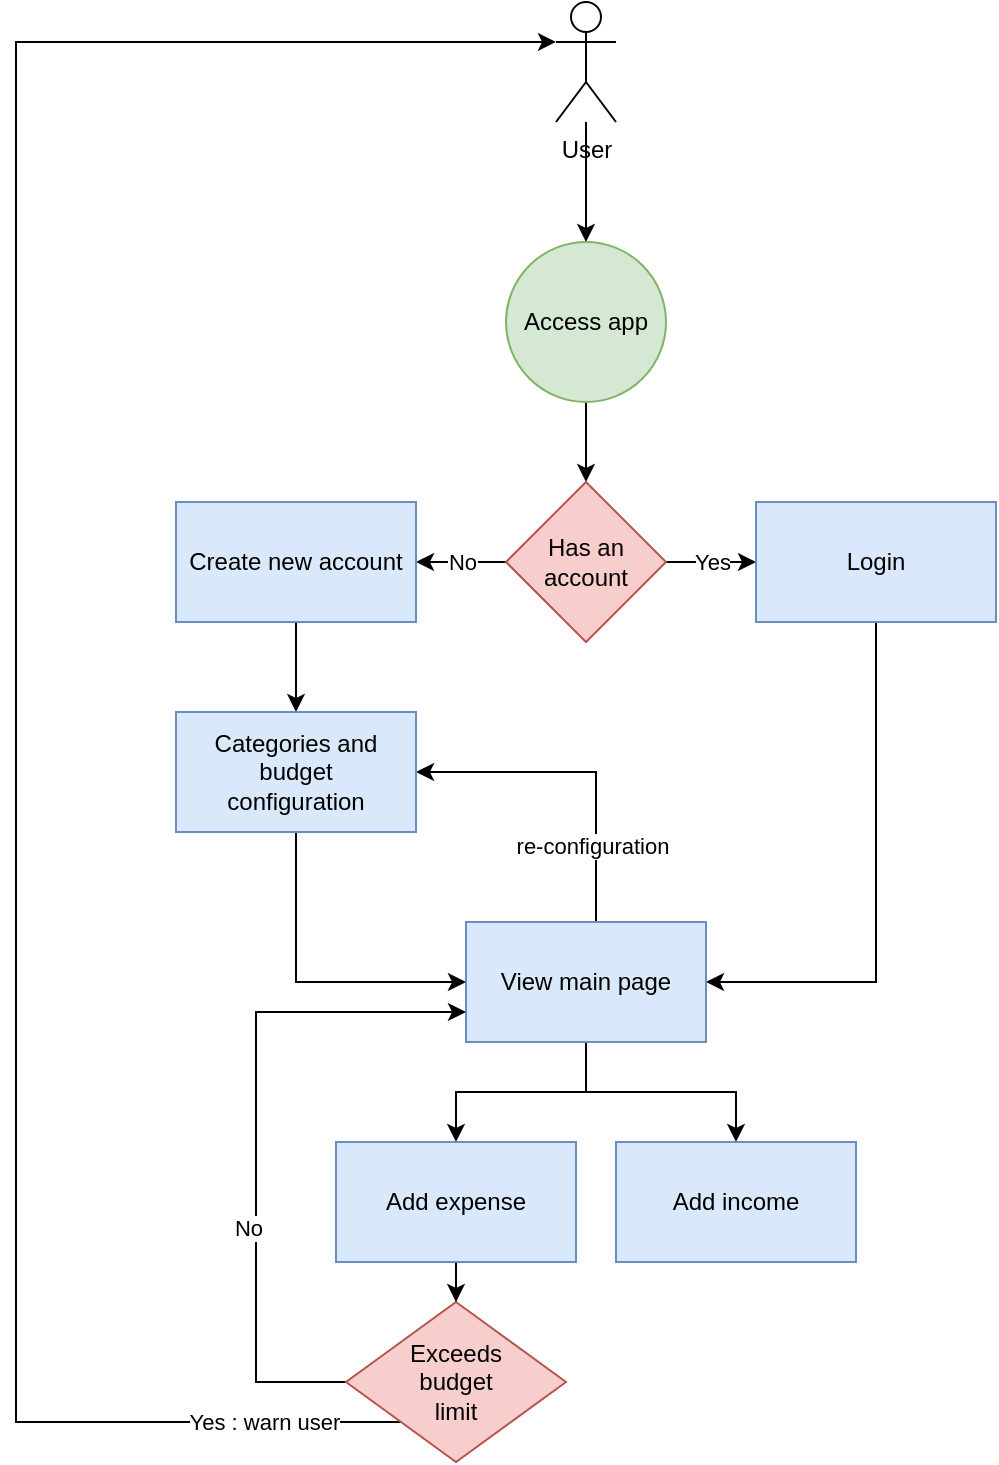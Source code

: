 <mxfile version="21.0.2" type="device"><diagram name="Page-1" id="M0disgDoKEuDskNBbagw"><mxGraphModel dx="954" dy="623" grid="1" gridSize="10" guides="1" tooltips="1" connect="1" arrows="1" fold="1" page="1" pageScale="1" pageWidth="827" pageHeight="1169" math="0" shadow="0"><root><mxCell id="0"/><mxCell id="1" parent="0"/><mxCell id="FfKEmiM-ORtE9FBb8O3w-10" style="edgeStyle=orthogonalEdgeStyle;rounded=0;orthogonalLoop=1;jettySize=auto;html=1;entryX=0.5;entryY=0;entryDx=0;entryDy=0;" edge="1" parent="1" source="FfKEmiM-ORtE9FBb8O3w-8"><mxGeometry relative="1" as="geometry"><mxPoint x="315" y="290" as="targetPoint"/></mxGeometry></mxCell><mxCell id="FfKEmiM-ORtE9FBb8O3w-8" value="User" style="shape=umlActor;verticalLabelPosition=bottom;verticalAlign=top;html=1;outlineConnect=0;" vertex="1" parent="1"><mxGeometry x="300" y="170" width="30" height="60" as="geometry"/></mxCell><mxCell id="FfKEmiM-ORtE9FBb8O3w-16" style="edgeStyle=orthogonalEdgeStyle;rounded=0;orthogonalLoop=1;jettySize=auto;html=1;entryX=0.5;entryY=0;entryDx=0;entryDy=0;" edge="1" parent="1" source="FfKEmiM-ORtE9FBb8O3w-13" target="FfKEmiM-ORtE9FBb8O3w-15"><mxGeometry relative="1" as="geometry"/></mxCell><mxCell id="FfKEmiM-ORtE9FBb8O3w-13" value="Access app" style="ellipse;whiteSpace=wrap;html=1;aspect=fixed;fillColor=#d5e8d4;strokeColor=#82b366;" vertex="1" parent="1"><mxGeometry x="275" y="290" width="80" height="80" as="geometry"/></mxCell><mxCell id="FfKEmiM-ORtE9FBb8O3w-18" value="Yes" style="edgeStyle=orthogonalEdgeStyle;rounded=0;orthogonalLoop=1;jettySize=auto;html=1;" edge="1" parent="1" source="FfKEmiM-ORtE9FBb8O3w-15" target="FfKEmiM-ORtE9FBb8O3w-17"><mxGeometry relative="1" as="geometry"/></mxCell><mxCell id="FfKEmiM-ORtE9FBb8O3w-20" value="No" style="edgeStyle=orthogonalEdgeStyle;rounded=0;orthogonalLoop=1;jettySize=auto;html=1;entryX=1;entryY=0.5;entryDx=0;entryDy=0;" edge="1" parent="1" source="FfKEmiM-ORtE9FBb8O3w-15" target="FfKEmiM-ORtE9FBb8O3w-19"><mxGeometry relative="1" as="geometry"/></mxCell><mxCell id="FfKEmiM-ORtE9FBb8O3w-15" value="Has an account" style="rhombus;whiteSpace=wrap;html=1;fillColor=#f8cecc;strokeColor=#b85450;" vertex="1" parent="1"><mxGeometry x="275" y="410" width="80" height="80" as="geometry"/></mxCell><mxCell id="FfKEmiM-ORtE9FBb8O3w-27" style="edgeStyle=orthogonalEdgeStyle;rounded=0;orthogonalLoop=1;jettySize=auto;html=1;entryX=1;entryY=0.5;entryDx=0;entryDy=0;" edge="1" parent="1" source="FfKEmiM-ORtE9FBb8O3w-17" target="FfKEmiM-ORtE9FBb8O3w-21"><mxGeometry relative="1" as="geometry"><Array as="points"><mxPoint x="460" y="660"/></Array></mxGeometry></mxCell><mxCell id="FfKEmiM-ORtE9FBb8O3w-17" value="Login" style="rounded=0;whiteSpace=wrap;html=1;fillColor=#dae8fc;strokeColor=#6c8ebf;" vertex="1" parent="1"><mxGeometry x="400" y="420" width="120" height="60" as="geometry"/></mxCell><mxCell id="FfKEmiM-ORtE9FBb8O3w-23" value="" style="edgeStyle=orthogonalEdgeStyle;rounded=0;orthogonalLoop=1;jettySize=auto;html=1;" edge="1" parent="1" source="FfKEmiM-ORtE9FBb8O3w-19" target="FfKEmiM-ORtE9FBb8O3w-22"><mxGeometry relative="1" as="geometry"/></mxCell><mxCell id="FfKEmiM-ORtE9FBb8O3w-19" value="Create new account" style="rounded=0;whiteSpace=wrap;html=1;fillColor=#dae8fc;strokeColor=#6c8ebf;" vertex="1" parent="1"><mxGeometry x="110" y="420" width="120" height="60" as="geometry"/></mxCell><mxCell id="FfKEmiM-ORtE9FBb8O3w-25" style="edgeStyle=orthogonalEdgeStyle;rounded=0;orthogonalLoop=1;jettySize=auto;html=1;entryX=1;entryY=0.5;entryDx=0;entryDy=0;" edge="1" parent="1" source="FfKEmiM-ORtE9FBb8O3w-21" target="FfKEmiM-ORtE9FBb8O3w-22"><mxGeometry relative="1" as="geometry"><Array as="points"><mxPoint x="320" y="555"/></Array></mxGeometry></mxCell><mxCell id="FfKEmiM-ORtE9FBb8O3w-26" value="re-configuration" style="edgeLabel;html=1;align=center;verticalAlign=middle;resizable=0;points=[];" vertex="1" connectable="0" parent="FfKEmiM-ORtE9FBb8O3w-25"><mxGeometry x="-0.539" y="2" relative="1" as="geometry"><mxPoint as="offset"/></mxGeometry></mxCell><mxCell id="FfKEmiM-ORtE9FBb8O3w-31" style="edgeStyle=orthogonalEdgeStyle;rounded=0;orthogonalLoop=1;jettySize=auto;html=1;entryX=0.5;entryY=0;entryDx=0;entryDy=0;" edge="1" parent="1" source="FfKEmiM-ORtE9FBb8O3w-21" target="FfKEmiM-ORtE9FBb8O3w-29"><mxGeometry relative="1" as="geometry"/></mxCell><mxCell id="FfKEmiM-ORtE9FBb8O3w-32" style="edgeStyle=orthogonalEdgeStyle;rounded=0;orthogonalLoop=1;jettySize=auto;html=1;entryX=0.5;entryY=0;entryDx=0;entryDy=0;" edge="1" parent="1" source="FfKEmiM-ORtE9FBb8O3w-21" target="FfKEmiM-ORtE9FBb8O3w-30"><mxGeometry relative="1" as="geometry"/></mxCell><mxCell id="FfKEmiM-ORtE9FBb8O3w-21" value="View main page" style="rounded=0;whiteSpace=wrap;html=1;fillColor=#dae8fc;strokeColor=#6c8ebf;" vertex="1" parent="1"><mxGeometry x="255" y="630" width="120" height="60" as="geometry"/></mxCell><mxCell id="FfKEmiM-ORtE9FBb8O3w-28" style="edgeStyle=orthogonalEdgeStyle;rounded=0;orthogonalLoop=1;jettySize=auto;html=1;entryX=0;entryY=0.5;entryDx=0;entryDy=0;" edge="1" parent="1" source="FfKEmiM-ORtE9FBb8O3w-22" target="FfKEmiM-ORtE9FBb8O3w-21"><mxGeometry relative="1" as="geometry"><Array as="points"><mxPoint x="170" y="660"/></Array></mxGeometry></mxCell><mxCell id="FfKEmiM-ORtE9FBb8O3w-22" value="Categories and budget &lt;br&gt;configuration" style="rounded=0;whiteSpace=wrap;html=1;fillColor=#dae8fc;strokeColor=#6c8ebf;" vertex="1" parent="1"><mxGeometry x="110" y="525" width="120" height="60" as="geometry"/></mxCell><mxCell id="FfKEmiM-ORtE9FBb8O3w-36" style="edgeStyle=orthogonalEdgeStyle;rounded=0;orthogonalLoop=1;jettySize=auto;html=1;entryX=0.5;entryY=0;entryDx=0;entryDy=0;" edge="1" parent="1" source="FfKEmiM-ORtE9FBb8O3w-29" target="FfKEmiM-ORtE9FBb8O3w-35"><mxGeometry relative="1" as="geometry"/></mxCell><mxCell id="FfKEmiM-ORtE9FBb8O3w-29" value="Add expense" style="rounded=0;whiteSpace=wrap;html=1;fillColor=#dae8fc;strokeColor=#6c8ebf;" vertex="1" parent="1"><mxGeometry x="190" y="740" width="120" height="60" as="geometry"/></mxCell><mxCell id="FfKEmiM-ORtE9FBb8O3w-30" value="Add income" style="rounded=0;whiteSpace=wrap;html=1;fillColor=#dae8fc;strokeColor=#6c8ebf;" vertex="1" parent="1"><mxGeometry x="330" y="740" width="120" height="60" as="geometry"/></mxCell><mxCell id="FfKEmiM-ORtE9FBb8O3w-38" style="edgeStyle=orthogonalEdgeStyle;rounded=0;orthogonalLoop=1;jettySize=auto;html=1;entryX=0;entryY=0.333;entryDx=0;entryDy=0;entryPerimeter=0;" edge="1" parent="1" source="FfKEmiM-ORtE9FBb8O3w-35" target="FfKEmiM-ORtE9FBb8O3w-8"><mxGeometry relative="1" as="geometry"><mxPoint x="340" y="860" as="targetPoint"/><Array as="points"><mxPoint x="30" y="880"/><mxPoint x="30" y="190"/></Array></mxGeometry></mxCell><mxCell id="FfKEmiM-ORtE9FBb8O3w-40" value="Yes : warn user" style="edgeLabel;html=1;align=center;verticalAlign=middle;resizable=0;points=[];" vertex="1" connectable="0" parent="FfKEmiM-ORtE9FBb8O3w-38"><mxGeometry x="-0.881" relative="1" as="geometry"><mxPoint as="offset"/></mxGeometry></mxCell><mxCell id="FfKEmiM-ORtE9FBb8O3w-42" style="edgeStyle=orthogonalEdgeStyle;rounded=0;orthogonalLoop=1;jettySize=auto;html=1;entryX=0;entryY=0.75;entryDx=0;entryDy=0;" edge="1" parent="1" source="FfKEmiM-ORtE9FBb8O3w-35" target="FfKEmiM-ORtE9FBb8O3w-21"><mxGeometry relative="1" as="geometry"><Array as="points"><mxPoint x="150" y="860"/><mxPoint x="150" y="675"/></Array></mxGeometry></mxCell><mxCell id="FfKEmiM-ORtE9FBb8O3w-43" value="No" style="edgeLabel;html=1;align=center;verticalAlign=middle;resizable=0;points=[];" vertex="1" connectable="0" parent="FfKEmiM-ORtE9FBb8O3w-42"><mxGeometry x="-0.272" y="4" relative="1" as="geometry"><mxPoint as="offset"/></mxGeometry></mxCell><mxCell id="FfKEmiM-ORtE9FBb8O3w-35" value="Exceeds&lt;br&gt;budget &lt;br&gt;limit" style="rhombus;whiteSpace=wrap;html=1;fillColor=#f8cecc;strokeColor=#b85450;" vertex="1" parent="1"><mxGeometry x="195" y="820" width="110" height="80" as="geometry"/></mxCell></root></mxGraphModel></diagram></mxfile>